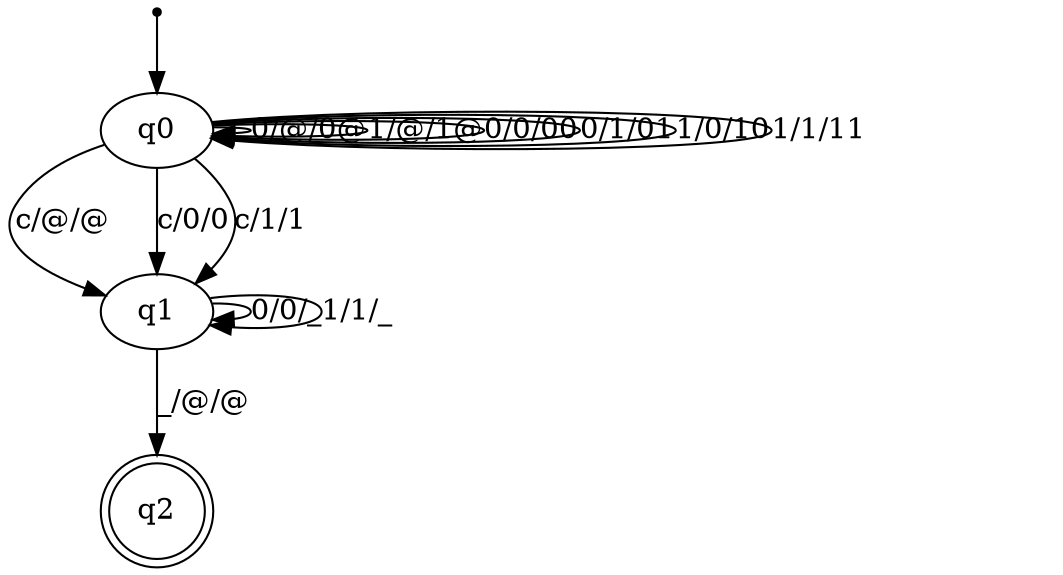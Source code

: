 digraph{
inic[shape=point];
inic->q0;
q0->q0 [label="0/@/0@"];
q0->q0 [label="1/@/1@"];
q0->q0 [label="0/0/00"];
q0->q0 [label="0/1/01"];
q0->q0 [label="1/0/10"];
q0->q0 [label="1/1/11"];
q0->q1 [label="c/@/@"];
q0->q1 [label="c/0/0"];
q0->q1 [label="c/1/1"];
q1->q1 [label="0/0/_"];
q1->q1 [label="1/1/_"];
q1->q2 [label="_/@/@"];

q2[shape=doublecircle];
}